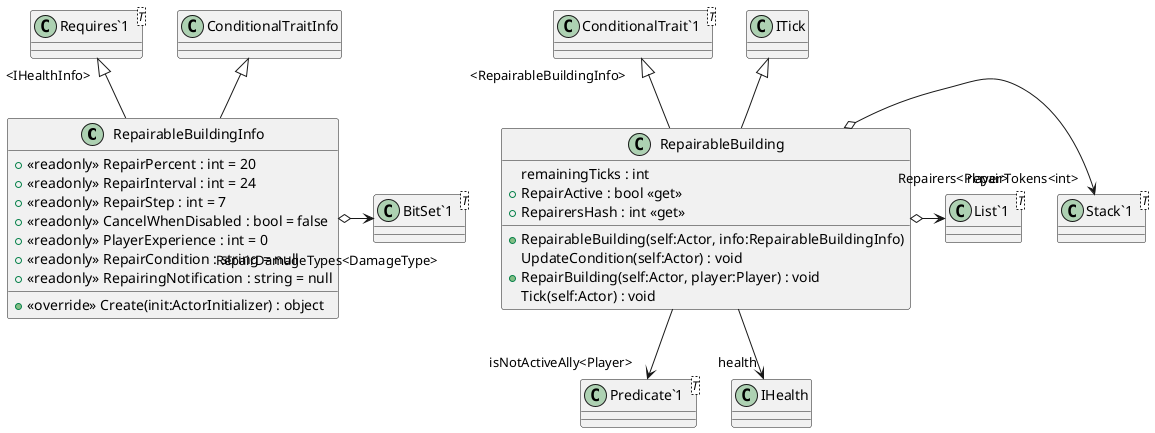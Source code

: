 @startuml
class RepairableBuildingInfo {
    + <<readonly>> RepairPercent : int = 20
    + <<readonly>> RepairInterval : int = 24
    + <<readonly>> RepairStep : int = 7
    + <<readonly>> CancelWhenDisabled : bool = false
    + <<readonly>> PlayerExperience : int = 0
    + <<readonly>> RepairCondition : string = null
    + <<readonly>> RepairingNotification : string = null
    + <<override>> Create(init:ActorInitializer) : object
}
class RepairableBuilding {
    remainingTicks : int
    + RepairActive : bool <<get>>
    + RepairableBuilding(self:Actor, info:RepairableBuildingInfo)
    + RepairersHash : int <<get>>
    UpdateCondition(self:Actor) : void
    + RepairBuilding(self:Actor, player:Player) : void
    Tick(self:Actor) : void
}
class "Requires`1"<T> {
}
class "BitSet`1"<T> {
}
class "ConditionalTrait`1"<T> {
}
class "Predicate`1"<T> {
}
class "Stack`1"<T> {
}
class "List`1"<T> {
}
ConditionalTraitInfo <|-- RepairableBuildingInfo
"Requires`1" "<IHealthInfo>" <|-- RepairableBuildingInfo
RepairableBuildingInfo o-> "RepairDamageTypes<DamageType>" "BitSet`1"
"ConditionalTrait`1" "<RepairableBuildingInfo>" <|-- RepairableBuilding
ITick <|-- RepairableBuilding
RepairableBuilding --> "health" IHealth
RepairableBuilding --> "isNotActiveAlly<Player>" "Predicate`1"
RepairableBuilding o-> "repairTokens<int>" "Stack`1"
RepairableBuilding o-> "Repairers<Player>" "List`1"
@enduml
